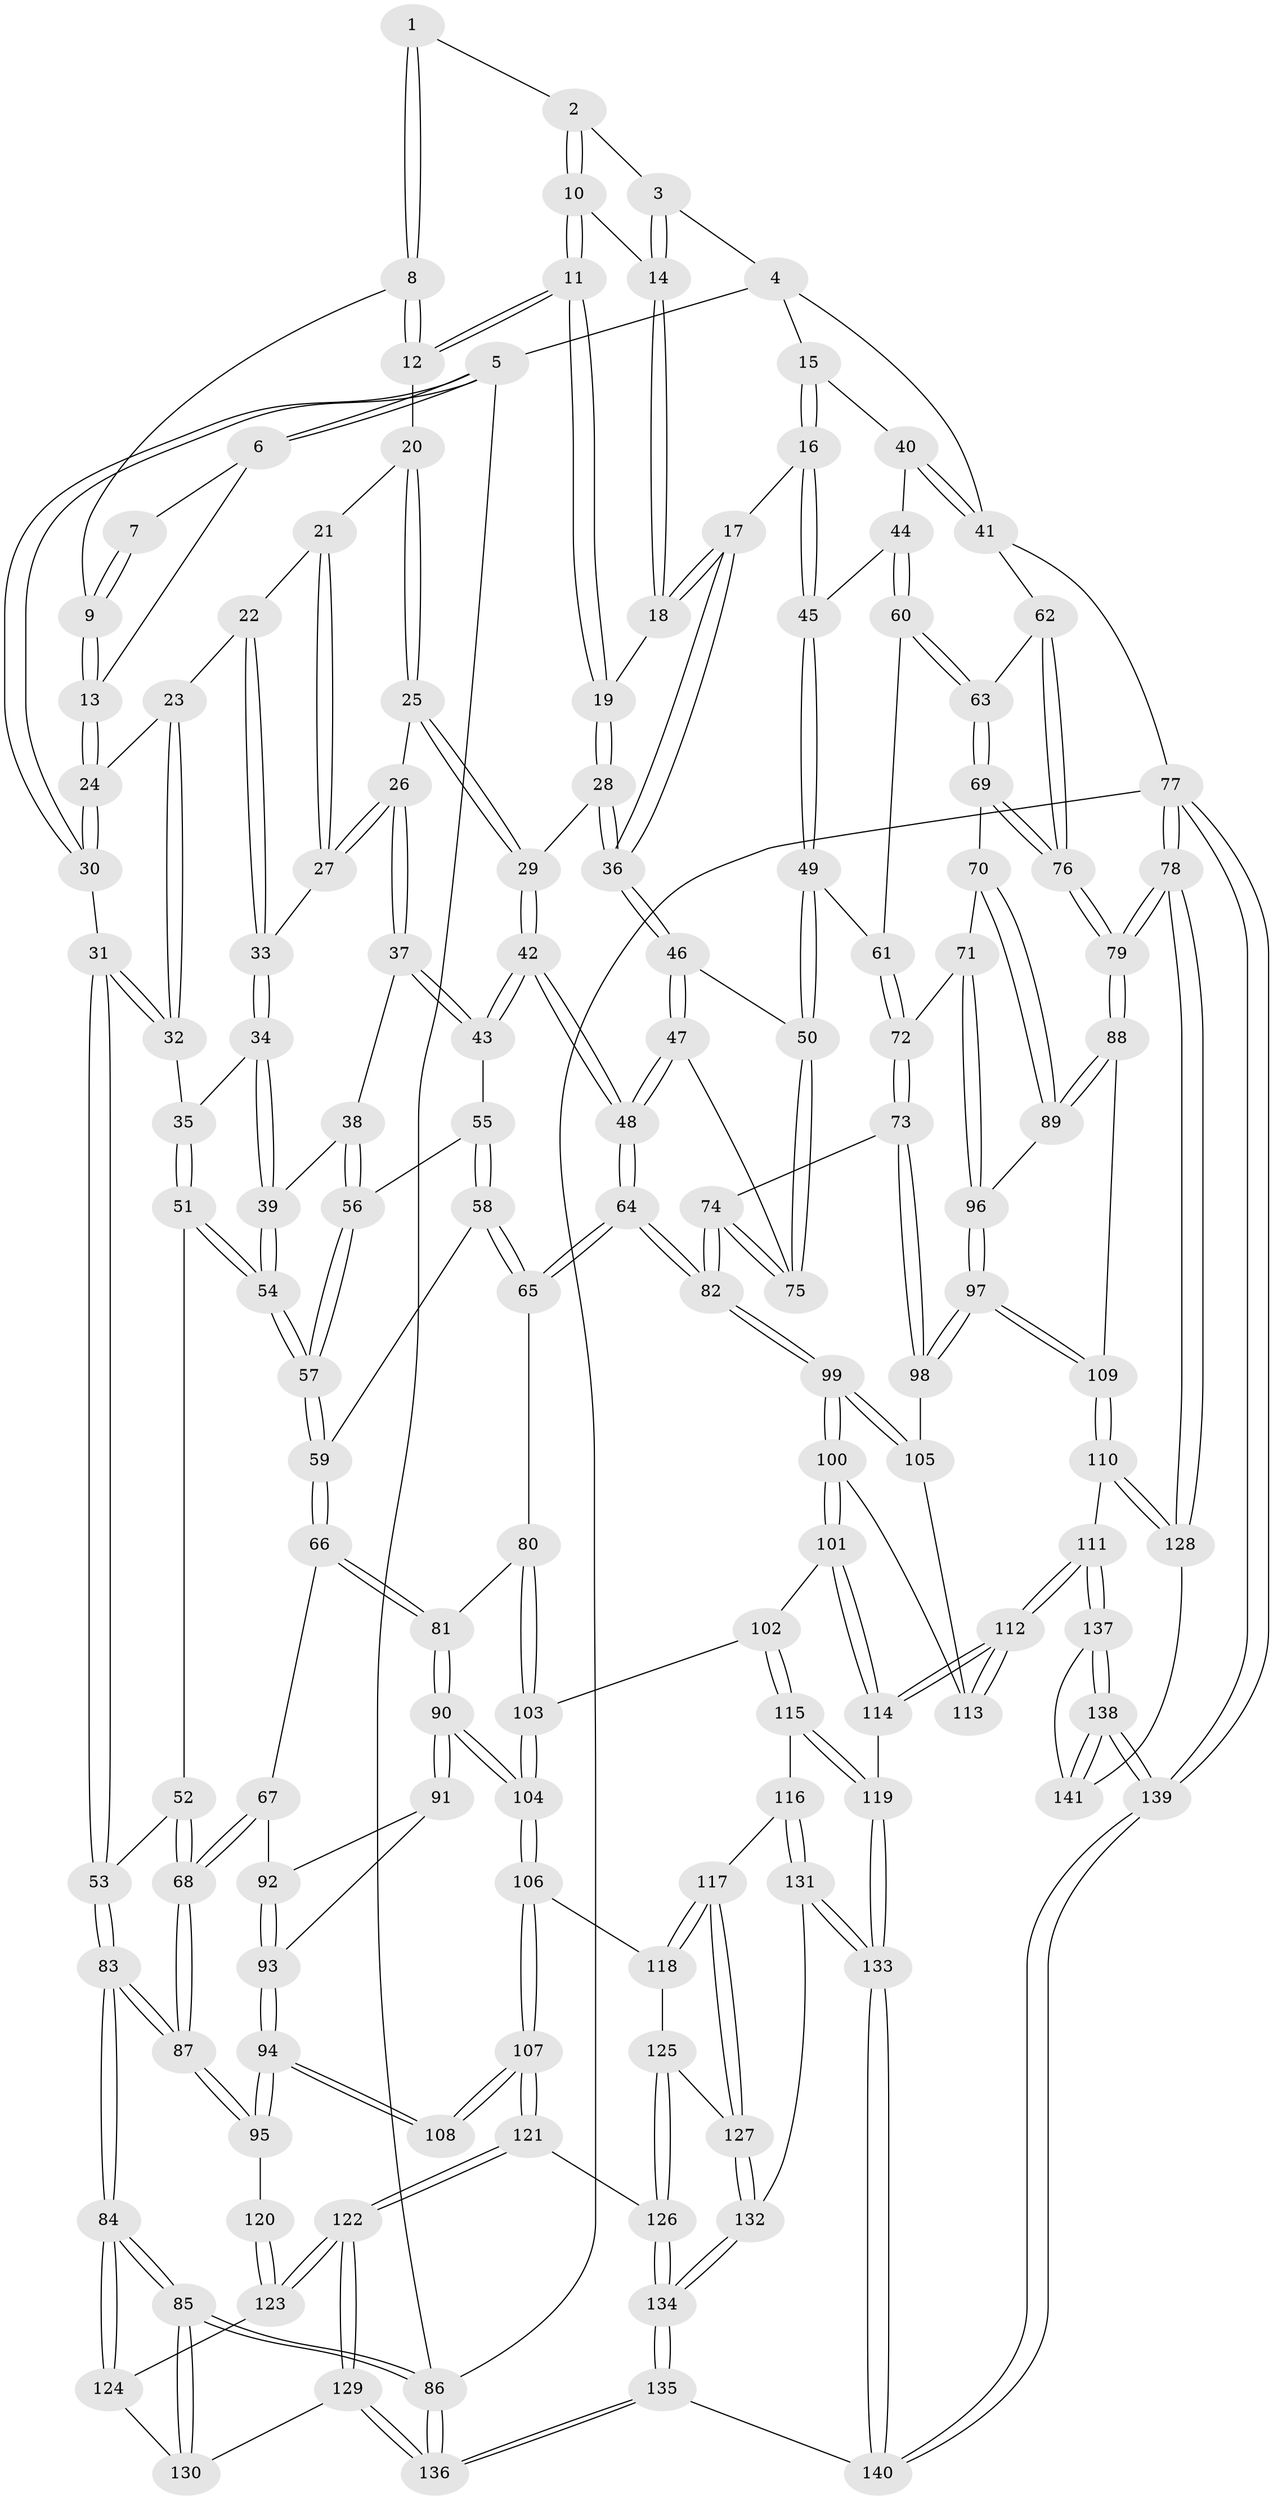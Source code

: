 // Generated by graph-tools (version 1.1) at 2025/38/03/09/25 02:38:34]
// undirected, 141 vertices, 349 edges
graph export_dot {
graph [start="1"]
  node [color=gray90,style=filled];
  1 [pos="+0.32161332074879195+0"];
  2 [pos="+0.45820504279749186+0"];
  3 [pos="+0.7103475443148903+0"];
  4 [pos="+0.7394695184327921+0"];
  5 [pos="+0+0"];
  6 [pos="+0.019288695634334864+0"];
  7 [pos="+0.26942194308748424+0"];
  8 [pos="+0.34483763679836604+0.08490113801694193"];
  9 [pos="+0.2483177858543046+0.08568465183095858"];
  10 [pos="+0.4550625354593128+0.007726965801083555"];
  11 [pos="+0.4386127571560011+0.10284681466537322"];
  12 [pos="+0.3928758402472266+0.10979255281664468"];
  13 [pos="+0.2162766901888505+0.10987676715482882"];
  14 [pos="+0.5921221717008893+0.04578343827083457"];
  15 [pos="+0.8163129340327749+0.13110684104948542"];
  16 [pos="+0.7213503414715898+0.2044078532757405"];
  17 [pos="+0.6529192685621652+0.20317304753638388"];
  18 [pos="+0.5759746353255872+0.13724868417659122"];
  19 [pos="+0.4756009639318882+0.13036171393883741"];
  20 [pos="+0.3926556222873186+0.11019004067379272"];
  21 [pos="+0.319499878689386+0.15742759936335027"];
  22 [pos="+0.22403599457231133+0.1536074169954839"];
  23 [pos="+0.21221485502266302+0.13436520280407355"];
  24 [pos="+0.21431703960259563+0.1122365646485519"];
  25 [pos="+0.34267733508487525+0.24063312935290418"];
  26 [pos="+0.3073791630272474+0.24569962929187877"];
  27 [pos="+0.27554424234540115+0.2217875373778334"];
  28 [pos="+0.4565432812245222+0.23361688984727172"];
  29 [pos="+0.3978677022204352+0.27461472171957463"];
  30 [pos="+0+0"];
  31 [pos="+0+0.10279567673426325"];
  32 [pos="+0.09930196055207946+0.21670917051204236"];
  33 [pos="+0.25257098933305994+0.20910586115767615"];
  34 [pos="+0.1705732756554226+0.2963540222128293"];
  35 [pos="+0.15379126626563255+0.29710879869739154"];
  36 [pos="+0.5587365800420991+0.3116067504869453"];
  37 [pos="+0.28245807561018405+0.3178090357471325"];
  38 [pos="+0.2434568798996459+0.3347908331331789"];
  39 [pos="+0.240210306907108+0.335664033649194"];
  40 [pos="+0.9108924555430479+0.1632833566848746"];
  41 [pos="+1+0.16027474597539615"];
  42 [pos="+0.4171880973033978+0.39616688414408635"];
  43 [pos="+0.3684605072304599+0.3933598812985037"];
  44 [pos="+0.8832852345349065+0.38729593523231154"];
  45 [pos="+0.7508527541712227+0.35208234716466"];
  46 [pos="+0.547066887464451+0.3535971771534083"];
  47 [pos="+0.4783895595394306+0.4267056708600809"];
  48 [pos="+0.46871380955584857+0.4347664138532243"];
  49 [pos="+0.7115717547591593+0.4168466455724083"];
  50 [pos="+0.7100870146233447+0.4189215442440115"];
  51 [pos="+0.10246165824973483+0.3854738904041783"];
  52 [pos="+0.0935656227643573+0.38943622129874256"];
  53 [pos="+0+0.19878050715816956"];
  54 [pos="+0.21651746390959212+0.43573920700750973"];
  55 [pos="+0.3180022586221935+0.4178974453948815"];
  56 [pos="+0.3060270709588818+0.4196213977387832"];
  57 [pos="+0.22338137309208847+0.4463985686873568"];
  58 [pos="+0.31047448957975005+0.5106811415758561"];
  59 [pos="+0.22255969934421427+0.4721682673596216"];
  60 [pos="+0.8893785338726865+0.3943179067493145"];
  61 [pos="+0.8390068229688927+0.4556705884274066"];
  62 [pos="+1+0.19876784694025718"];
  63 [pos="+0.9070190532329104+0.4028918331405564"];
  64 [pos="+0.4717020647324975+0.5587961963886837"];
  65 [pos="+0.3536677155228455+0.555067928267157"];
  66 [pos="+0.19854884038455933+0.5167263074610463"];
  67 [pos="+0.10341449878994959+0.540666578915421"];
  68 [pos="+0.06035856432498835+0.5330655588131583"];
  69 [pos="+0.9512394515587073+0.49128277891558325"];
  70 [pos="+0.918104777916213+0.5286442348574686"];
  71 [pos="+0.8261210934698084+0.5555700907673599"];
  72 [pos="+0.7887578512872055+0.5492457377706399"];
  73 [pos="+0.7486540761012601+0.5572096067156929"];
  74 [pos="+0.7087939634623142+0.5160216611811862"];
  75 [pos="+0.7053501927384154+0.4633691125377408"];
  76 [pos="+1+0.538699258240592"];
  77 [pos="+1+1"];
  78 [pos="+1+1"];
  79 [pos="+1+0.6745591394503494"];
  80 [pos="+0.29045279386711553+0.5871538778904819"];
  81 [pos="+0.24507457917850495+0.5901835495800012"];
  82 [pos="+0.47829143599643975+0.5696013292322368"];
  83 [pos="+0+0.6387961929997286"];
  84 [pos="+0+0.783644058838612"];
  85 [pos="+0+0.9581159387400775"];
  86 [pos="+0+1"];
  87 [pos="+0+0.6261979462078353"];
  88 [pos="+0.9970409537642088+0.6541844865304112"];
  89 [pos="+0.9420982756957362+0.6312412875119344"];
  90 [pos="+0.21867405799840642+0.633871663269951"];
  91 [pos="+0.1930817331055488+0.6300541834098032"];
  92 [pos="+0.10453306783094171+0.5423009634430178"];
  93 [pos="+0.14388883651375725+0.6470600462979735"];
  94 [pos="+0.1319591786295433+0.6619106151730172"];
  95 [pos="+0+0.6390022244122898"];
  96 [pos="+0.888514839730654+0.647226164937103"];
  97 [pos="+0.8487473996865077+0.7114367392635877"];
  98 [pos="+0.7428921413388669+0.5976362789395085"];
  99 [pos="+0.4831472795235994+0.6194054119713014"];
  100 [pos="+0.4816858716246017+0.6427927576820178"];
  101 [pos="+0.4795066781988647+0.6550433469375596"];
  102 [pos="+0.44544463552259334+0.6994942642109234"];
  103 [pos="+0.31447875877438414+0.7044703896945279"];
  104 [pos="+0.23738563436852875+0.7368515823774852"];
  105 [pos="+0.7159349257914668+0.6376460958701087"];
  106 [pos="+0.22309763852386622+0.7593082264141523"];
  107 [pos="+0.2206561692205719+0.7610832402853386"];
  108 [pos="+0.17255566298761565+0.7515433481888606"];
  109 [pos="+0.8523372185348836+0.7808399485650243"];
  110 [pos="+0.8509266263798503+0.7897589106397696"];
  111 [pos="+0.707081943126097+0.8389615075446211"];
  112 [pos="+0.6985484775031389+0.8312888384992059"];
  113 [pos="+0.7017253234256391+0.6882179093583455"];
  114 [pos="+0.6751731750437965+0.8251535392479621"];
  115 [pos="+0.43137694687905087+0.8001214034809319"];
  116 [pos="+0.3963046150483587+0.820651043089417"];
  117 [pos="+0.37967576750369786+0.824155295966607"];
  118 [pos="+0.3265018710778921+0.8132182118931062"];
  119 [pos="+0.4926661099525119+0.8767582816930243"];
  120 [pos="+0.10943114134775374+0.7623460105142057"];
  121 [pos="+0.21149086980467044+0.8727661805435625"];
  122 [pos="+0.14789035670966794+0.9020546039217945"];
  123 [pos="+0.08173119450910356+0.8350192012056403"];
  124 [pos="+0.04277780695798406+0.8461998216652701"];
  125 [pos="+0.2889141393311722+0.8685769948433618"];
  126 [pos="+0.22534821137983307+0.8840877868499719"];
  127 [pos="+0.33162695239205237+0.8766867322088702"];
  128 [pos="+1+0.8990166322800446"];
  129 [pos="+0.11431086975944395+0.9601749174945958"];
  130 [pos="+0.05672879068178137+0.9264001635692904"];
  131 [pos="+0.3751738491061308+0.9333252251562285"];
  132 [pos="+0.32885435783365513+0.9475300978291822"];
  133 [pos="+0.4830481408285208+0.9705233817315638"];
  134 [pos="+0.2876991080908953+0.9837456540230819"];
  135 [pos="+0.26241408302049385+1"];
  136 [pos="+0.1139523552536524+1"];
  137 [pos="+0.7080937808686961+0.8801253752745972"];
  138 [pos="+0.6873170908547596+1"];
  139 [pos="+0.6649703654175525+1"];
  140 [pos="+0.557567443353524+1"];
  141 [pos="+0.8677303967153716+0.937648571664944"];
  1 -- 2;
  1 -- 8;
  1 -- 8;
  2 -- 3;
  2 -- 10;
  2 -- 10;
  3 -- 4;
  3 -- 14;
  3 -- 14;
  4 -- 5;
  4 -- 15;
  4 -- 41;
  5 -- 6;
  5 -- 6;
  5 -- 30;
  5 -- 30;
  5 -- 86;
  6 -- 7;
  6 -- 13;
  7 -- 9;
  7 -- 9;
  8 -- 9;
  8 -- 12;
  8 -- 12;
  9 -- 13;
  9 -- 13;
  10 -- 11;
  10 -- 11;
  10 -- 14;
  11 -- 12;
  11 -- 12;
  11 -- 19;
  11 -- 19;
  12 -- 20;
  13 -- 24;
  13 -- 24;
  14 -- 18;
  14 -- 18;
  15 -- 16;
  15 -- 16;
  15 -- 40;
  16 -- 17;
  16 -- 45;
  16 -- 45;
  17 -- 18;
  17 -- 18;
  17 -- 36;
  17 -- 36;
  18 -- 19;
  19 -- 28;
  19 -- 28;
  20 -- 21;
  20 -- 25;
  20 -- 25;
  21 -- 22;
  21 -- 27;
  21 -- 27;
  22 -- 23;
  22 -- 33;
  22 -- 33;
  23 -- 24;
  23 -- 32;
  23 -- 32;
  24 -- 30;
  24 -- 30;
  25 -- 26;
  25 -- 29;
  25 -- 29;
  26 -- 27;
  26 -- 27;
  26 -- 37;
  26 -- 37;
  27 -- 33;
  28 -- 29;
  28 -- 36;
  28 -- 36;
  29 -- 42;
  29 -- 42;
  30 -- 31;
  31 -- 32;
  31 -- 32;
  31 -- 53;
  31 -- 53;
  32 -- 35;
  33 -- 34;
  33 -- 34;
  34 -- 35;
  34 -- 39;
  34 -- 39;
  35 -- 51;
  35 -- 51;
  36 -- 46;
  36 -- 46;
  37 -- 38;
  37 -- 43;
  37 -- 43;
  38 -- 39;
  38 -- 56;
  38 -- 56;
  39 -- 54;
  39 -- 54;
  40 -- 41;
  40 -- 41;
  40 -- 44;
  41 -- 62;
  41 -- 77;
  42 -- 43;
  42 -- 43;
  42 -- 48;
  42 -- 48;
  43 -- 55;
  44 -- 45;
  44 -- 60;
  44 -- 60;
  45 -- 49;
  45 -- 49;
  46 -- 47;
  46 -- 47;
  46 -- 50;
  47 -- 48;
  47 -- 48;
  47 -- 75;
  48 -- 64;
  48 -- 64;
  49 -- 50;
  49 -- 50;
  49 -- 61;
  50 -- 75;
  50 -- 75;
  51 -- 52;
  51 -- 54;
  51 -- 54;
  52 -- 53;
  52 -- 68;
  52 -- 68;
  53 -- 83;
  53 -- 83;
  54 -- 57;
  54 -- 57;
  55 -- 56;
  55 -- 58;
  55 -- 58;
  56 -- 57;
  56 -- 57;
  57 -- 59;
  57 -- 59;
  58 -- 59;
  58 -- 65;
  58 -- 65;
  59 -- 66;
  59 -- 66;
  60 -- 61;
  60 -- 63;
  60 -- 63;
  61 -- 72;
  61 -- 72;
  62 -- 63;
  62 -- 76;
  62 -- 76;
  63 -- 69;
  63 -- 69;
  64 -- 65;
  64 -- 65;
  64 -- 82;
  64 -- 82;
  65 -- 80;
  66 -- 67;
  66 -- 81;
  66 -- 81;
  67 -- 68;
  67 -- 68;
  67 -- 92;
  68 -- 87;
  68 -- 87;
  69 -- 70;
  69 -- 76;
  69 -- 76;
  70 -- 71;
  70 -- 89;
  70 -- 89;
  71 -- 72;
  71 -- 96;
  71 -- 96;
  72 -- 73;
  72 -- 73;
  73 -- 74;
  73 -- 98;
  73 -- 98;
  74 -- 75;
  74 -- 75;
  74 -- 82;
  74 -- 82;
  76 -- 79;
  76 -- 79;
  77 -- 78;
  77 -- 78;
  77 -- 139;
  77 -- 139;
  77 -- 86;
  78 -- 79;
  78 -- 79;
  78 -- 128;
  78 -- 128;
  79 -- 88;
  79 -- 88;
  80 -- 81;
  80 -- 103;
  80 -- 103;
  81 -- 90;
  81 -- 90;
  82 -- 99;
  82 -- 99;
  83 -- 84;
  83 -- 84;
  83 -- 87;
  83 -- 87;
  84 -- 85;
  84 -- 85;
  84 -- 124;
  84 -- 124;
  85 -- 86;
  85 -- 86;
  85 -- 130;
  85 -- 130;
  86 -- 136;
  86 -- 136;
  87 -- 95;
  87 -- 95;
  88 -- 89;
  88 -- 89;
  88 -- 109;
  89 -- 96;
  90 -- 91;
  90 -- 91;
  90 -- 104;
  90 -- 104;
  91 -- 92;
  91 -- 93;
  92 -- 93;
  92 -- 93;
  93 -- 94;
  93 -- 94;
  94 -- 95;
  94 -- 95;
  94 -- 108;
  94 -- 108;
  95 -- 120;
  96 -- 97;
  96 -- 97;
  97 -- 98;
  97 -- 98;
  97 -- 109;
  97 -- 109;
  98 -- 105;
  99 -- 100;
  99 -- 100;
  99 -- 105;
  99 -- 105;
  100 -- 101;
  100 -- 101;
  100 -- 113;
  101 -- 102;
  101 -- 114;
  101 -- 114;
  102 -- 103;
  102 -- 115;
  102 -- 115;
  103 -- 104;
  103 -- 104;
  104 -- 106;
  104 -- 106;
  105 -- 113;
  106 -- 107;
  106 -- 107;
  106 -- 118;
  107 -- 108;
  107 -- 108;
  107 -- 121;
  107 -- 121;
  109 -- 110;
  109 -- 110;
  110 -- 111;
  110 -- 128;
  110 -- 128;
  111 -- 112;
  111 -- 112;
  111 -- 137;
  111 -- 137;
  112 -- 113;
  112 -- 113;
  112 -- 114;
  112 -- 114;
  114 -- 119;
  115 -- 116;
  115 -- 119;
  115 -- 119;
  116 -- 117;
  116 -- 131;
  116 -- 131;
  117 -- 118;
  117 -- 118;
  117 -- 127;
  117 -- 127;
  118 -- 125;
  119 -- 133;
  119 -- 133;
  120 -- 123;
  120 -- 123;
  121 -- 122;
  121 -- 122;
  121 -- 126;
  122 -- 123;
  122 -- 123;
  122 -- 129;
  122 -- 129;
  123 -- 124;
  124 -- 130;
  125 -- 126;
  125 -- 126;
  125 -- 127;
  126 -- 134;
  126 -- 134;
  127 -- 132;
  127 -- 132;
  128 -- 141;
  129 -- 130;
  129 -- 136;
  129 -- 136;
  131 -- 132;
  131 -- 133;
  131 -- 133;
  132 -- 134;
  132 -- 134;
  133 -- 140;
  133 -- 140;
  134 -- 135;
  134 -- 135;
  135 -- 136;
  135 -- 136;
  135 -- 140;
  137 -- 138;
  137 -- 138;
  137 -- 141;
  138 -- 139;
  138 -- 139;
  138 -- 141;
  138 -- 141;
  139 -- 140;
  139 -- 140;
}
